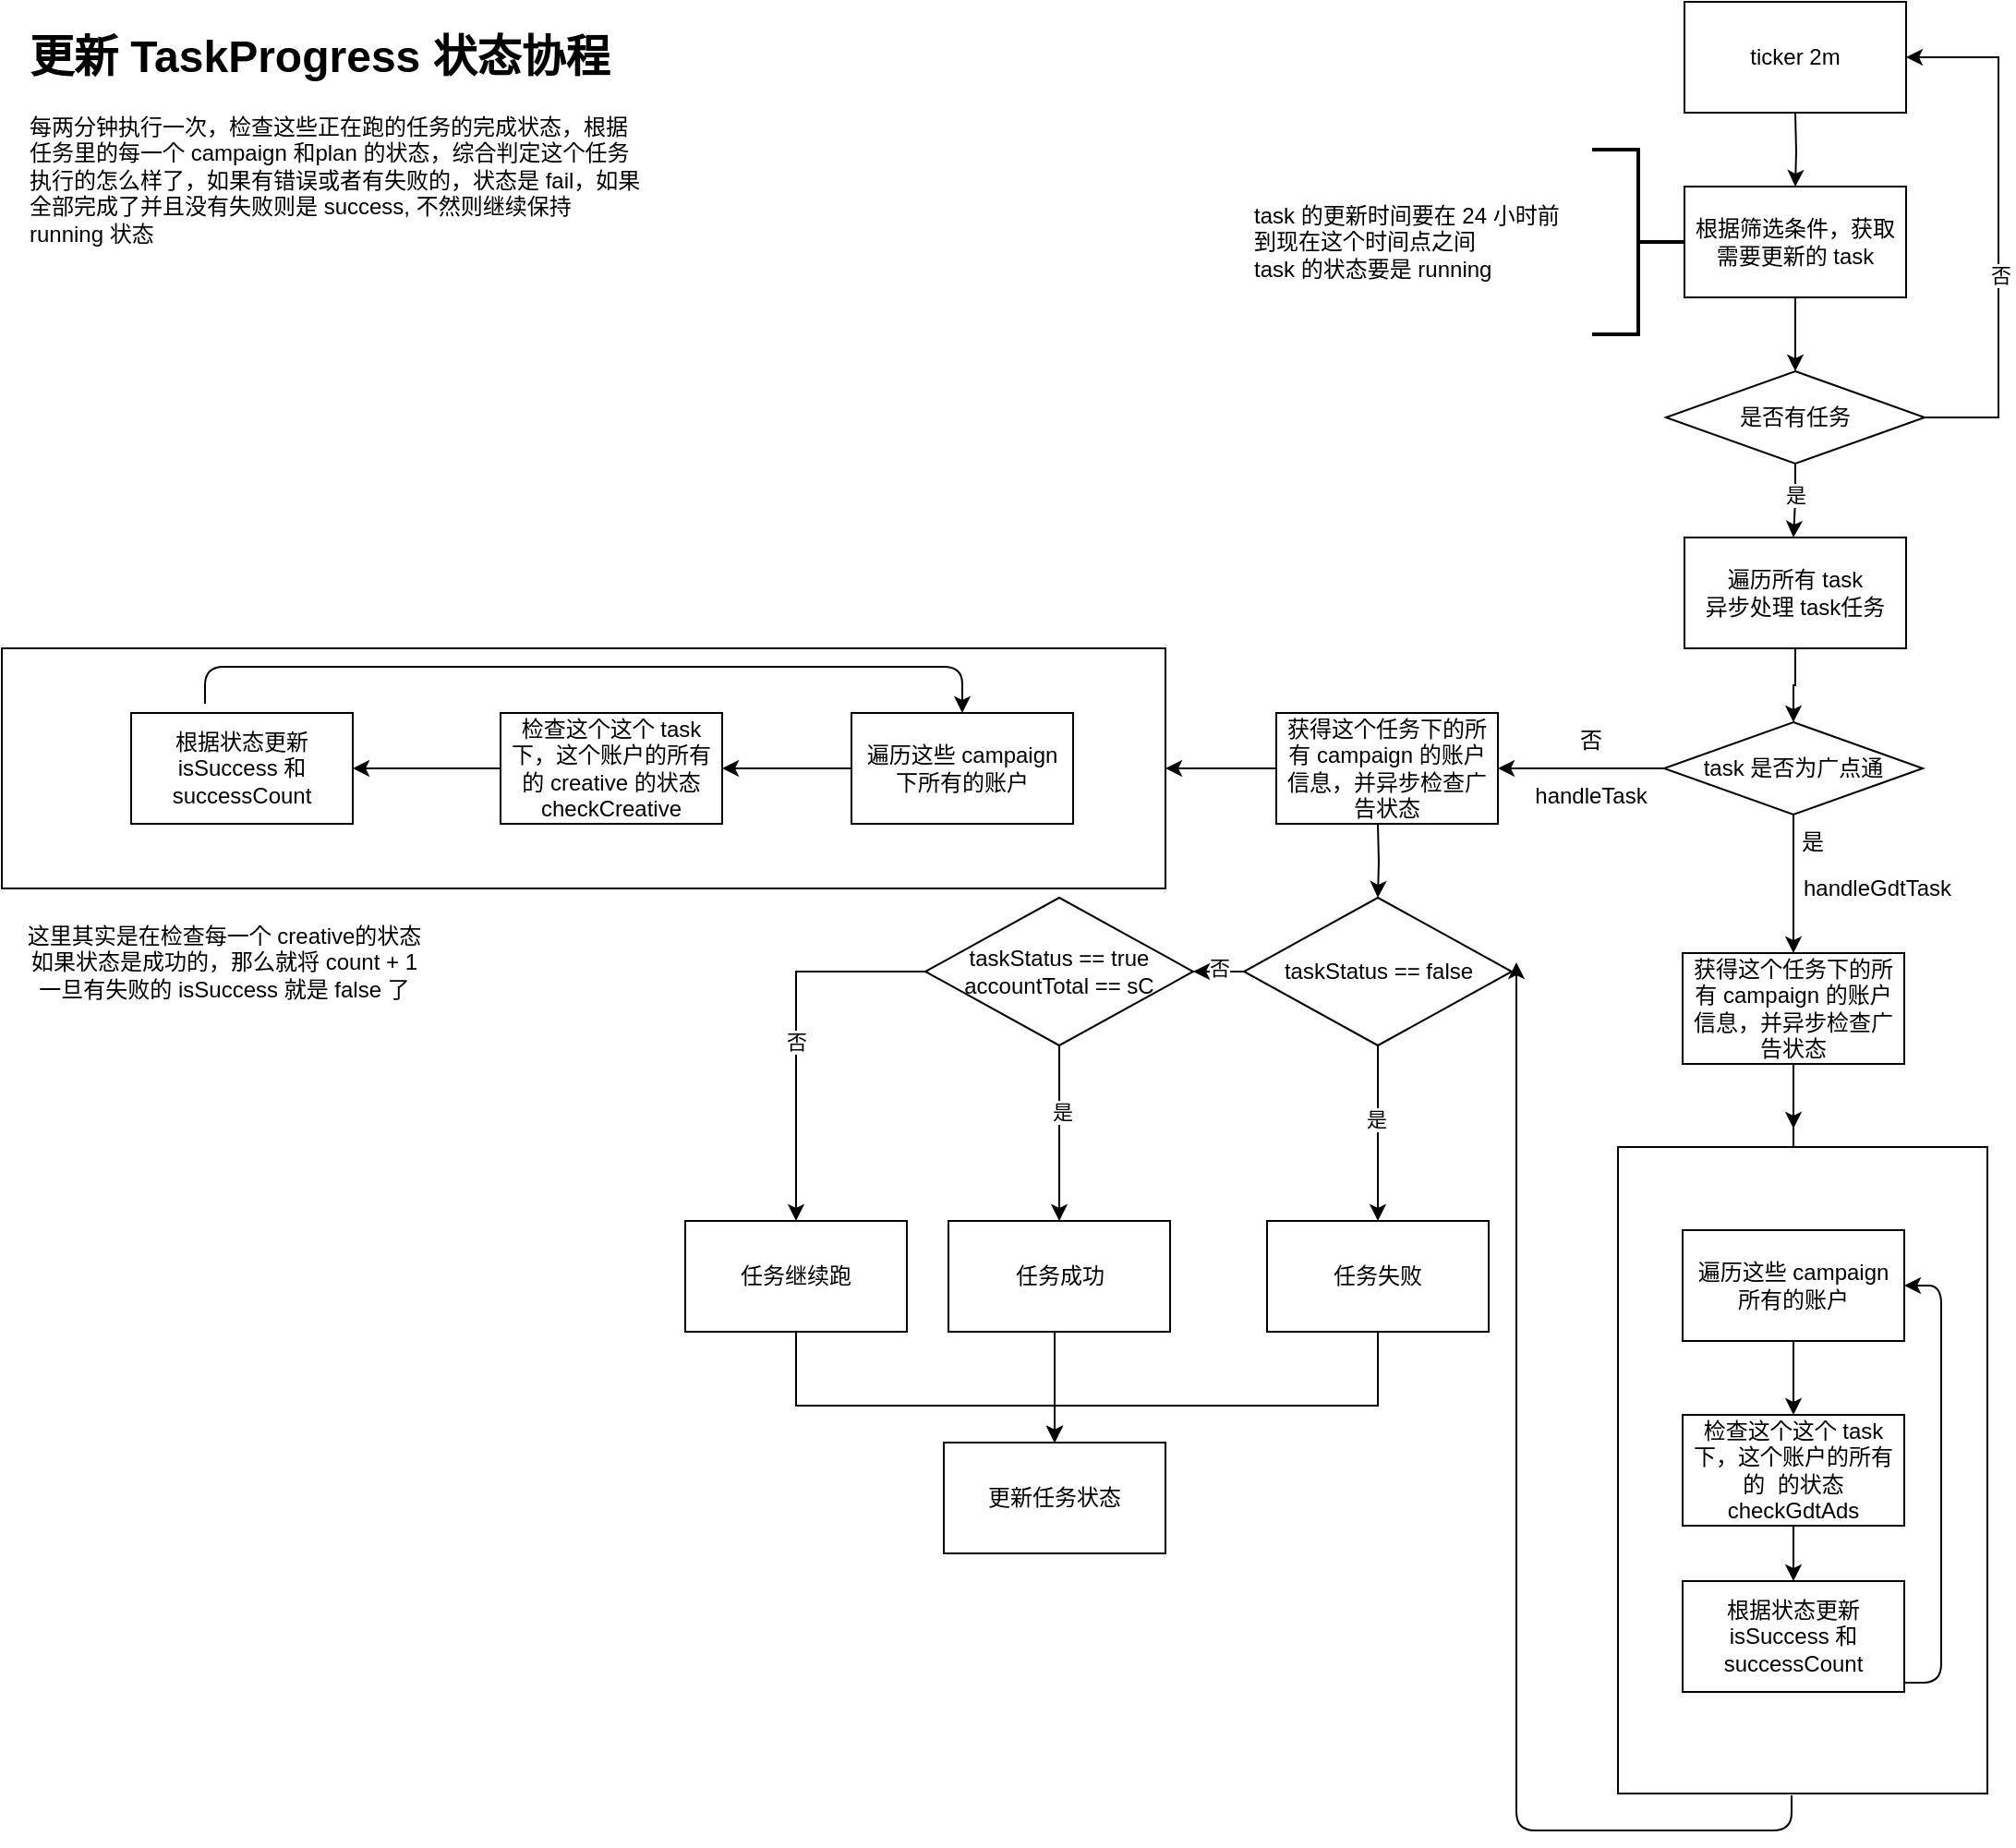 <mxfile version="14.1.8" type="device"><diagram id="R7TzGuvxQIhu6hGqFd7-" name="第 1 页"><mxGraphModel dx="1903" dy="771" grid="1" gridSize="10" guides="1" tooltips="1" connect="1" arrows="1" fold="1" page="1" pageScale="1" pageWidth="827" pageHeight="1169" math="0" shadow="0"><root><mxCell id="0"/><mxCell id="1" parent="0"/><mxCell id="VlFrNgyo4mLV5hx7PD3J-34" value="" style="edgeStyle=orthogonalEdgeStyle;rounded=0;orthogonalLoop=1;jettySize=auto;html=1;" edge="1" parent="1"><mxGeometry relative="1" as="geometry"><mxPoint x="125" y="445" as="sourcePoint"/><mxPoint x="125" y="485" as="targetPoint"/></mxGeometry></mxCell><mxCell id="VlFrNgyo4mLV5hx7PD3J-24" value="" style="rounded=0;whiteSpace=wrap;html=1;" vertex="1" parent="1"><mxGeometry x="-620" y="350" width="630" height="130" as="geometry"/></mxCell><mxCell id="VlFrNgyo4mLV5hx7PD3J-1" value="&lt;h1&gt;更新 TaskProgress 状态协程&lt;/h1&gt;&lt;p&gt;每两分钟执行一次，检查这些正在跑的任务的完成状态，根据任务里的每一个 campaign 和plan 的状态，综合判定这个任务执行的怎么样了，如果有错误或者有失败的，状态是 fail，如果全部完成了并且没有失败则是 success, 不然则继续保持 running 状态&lt;/p&gt;" style="text;html=1;strokeColor=none;fillColor=none;spacing=5;spacingTop=-20;whiteSpace=wrap;overflow=hidden;rounded=0;" vertex="1" parent="1"><mxGeometry x="-610" y="10" width="340" height="130" as="geometry"/></mxCell><mxCell id="VlFrNgyo4mLV5hx7PD3J-4" value="" style="edgeStyle=orthogonalEdgeStyle;rounded=0;orthogonalLoop=1;jettySize=auto;html=1;" edge="1" parent="1" target="VlFrNgyo4mLV5hx7PD3J-3"><mxGeometry relative="1" as="geometry"><mxPoint x="351" y="60" as="sourcePoint"/></mxGeometry></mxCell><mxCell id="VlFrNgyo4mLV5hx7PD3J-75" value="" style="edgeStyle=orthogonalEdgeStyle;rounded=0;orthogonalLoop=1;jettySize=auto;html=1;" edge="1" parent="1" source="VlFrNgyo4mLV5hx7PD3J-3" target="VlFrNgyo4mLV5hx7PD3J-72"><mxGeometry relative="1" as="geometry"/></mxCell><mxCell id="VlFrNgyo4mLV5hx7PD3J-3" value="根据筛选条件，获取需要更新的 task" style="rounded=0;whiteSpace=wrap;html=1;" vertex="1" parent="1"><mxGeometry x="291" y="100" width="120" height="60" as="geometry"/></mxCell><mxCell id="VlFrNgyo4mLV5hx7PD3J-13" value="" style="edgeStyle=orthogonalEdgeStyle;rounded=0;orthogonalLoop=1;jettySize=auto;html=1;" edge="1" parent="1" source="VlFrNgyo4mLV5hx7PD3J-11" target="VlFrNgyo4mLV5hx7PD3J-12"><mxGeometry relative="1" as="geometry"/></mxCell><mxCell id="VlFrNgyo4mLV5hx7PD3J-15" value="" style="edgeStyle=orthogonalEdgeStyle;rounded=0;orthogonalLoop=1;jettySize=auto;html=1;" edge="1" parent="1" source="VlFrNgyo4mLV5hx7PD3J-11" target="VlFrNgyo4mLV5hx7PD3J-14"><mxGeometry relative="1" as="geometry"/></mxCell><mxCell id="VlFrNgyo4mLV5hx7PD3J-11" value="task 是否为广点通" style="rhombus;whiteSpace=wrap;html=1;" vertex="1" parent="1"><mxGeometry x="280" y="390" width="140" height="50" as="geometry"/></mxCell><mxCell id="VlFrNgyo4mLV5hx7PD3J-12" value="获得这个任务下的所有 campaign 的账户信息，并异步检查广告状态" style="whiteSpace=wrap;html=1;" vertex="1" parent="1"><mxGeometry x="290" y="515" width="120" height="60" as="geometry"/></mxCell><mxCell id="VlFrNgyo4mLV5hx7PD3J-26" value="" style="edgeStyle=orthogonalEdgeStyle;rounded=0;orthogonalLoop=1;jettySize=auto;html=1;" edge="1" parent="1" source="VlFrNgyo4mLV5hx7PD3J-14"><mxGeometry relative="1" as="geometry"><mxPoint x="10" y="415" as="targetPoint"/></mxGeometry></mxCell><mxCell id="VlFrNgyo4mLV5hx7PD3J-14" value="获得这个任务下的所有 campaign 的账户信息，并异步检查广告状态" style="whiteSpace=wrap;html=1;" vertex="1" parent="1"><mxGeometry x="70" y="385" width="120" height="60" as="geometry"/></mxCell><mxCell id="VlFrNgyo4mLV5hx7PD3J-16" value="是" style="text;html=1;align=center;verticalAlign=middle;resizable=0;points=[];autosize=1;" vertex="1" parent="1"><mxGeometry x="345" y="445" width="30" height="20" as="geometry"/></mxCell><mxCell id="VlFrNgyo4mLV5hx7PD3J-17" value="否" style="text;html=1;align=center;verticalAlign=middle;resizable=0;points=[];autosize=1;" vertex="1" parent="1"><mxGeometry x="225" y="390" width="30" height="20" as="geometry"/></mxCell><mxCell id="VlFrNgyo4mLV5hx7PD3J-18" value="handleGdtTask" style="text;html=1;align=center;verticalAlign=middle;resizable=0;points=[];autosize=1;" vertex="1" parent="1"><mxGeometry x="345" y="470" width="100" height="20" as="geometry"/></mxCell><mxCell id="VlFrNgyo4mLV5hx7PD3J-19" value="handleTask" style="text;html=1;align=center;verticalAlign=middle;resizable=0;points=[];autosize=1;" vertex="1" parent="1"><mxGeometry x="200" y="420" width="80" height="20" as="geometry"/></mxCell><mxCell id="VlFrNgyo4mLV5hx7PD3J-23" value="" style="edgeStyle=orthogonalEdgeStyle;rounded=0;orthogonalLoop=1;jettySize=auto;html=1;" edge="1" parent="1" source="VlFrNgyo4mLV5hx7PD3J-20" target="VlFrNgyo4mLV5hx7PD3J-22"><mxGeometry relative="1" as="geometry"/></mxCell><mxCell id="VlFrNgyo4mLV5hx7PD3J-20" value="遍历这些 campaign&lt;br&gt;下所有的账户" style="whiteSpace=wrap;html=1;" vertex="1" parent="1"><mxGeometry x="-160" y="385" width="120" height="60" as="geometry"/></mxCell><mxCell id="VlFrNgyo4mLV5hx7PD3J-28" value="" style="edgeStyle=orthogonalEdgeStyle;rounded=0;orthogonalLoop=1;jettySize=auto;html=1;" edge="1" parent="1" source="VlFrNgyo4mLV5hx7PD3J-22" target="VlFrNgyo4mLV5hx7PD3J-27"><mxGeometry relative="1" as="geometry"/></mxCell><mxCell id="VlFrNgyo4mLV5hx7PD3J-22" value="检查这个这个 task 下，这个账户的所有的&amp;nbsp;creative 的状态&lt;br&gt;checkCreative" style="whiteSpace=wrap;html=1;" vertex="1" parent="1"><mxGeometry x="-350" y="385" width="120" height="60" as="geometry"/></mxCell><mxCell id="VlFrNgyo4mLV5hx7PD3J-27" value="根据状态更新 isSuccess 和 successCount" style="whiteSpace=wrap;html=1;" vertex="1" parent="1"><mxGeometry x="-550" y="385" width="120" height="60" as="geometry"/></mxCell><mxCell id="VlFrNgyo4mLV5hx7PD3J-32" value="" style="edgeStyle=elbowEdgeStyle;elbow=vertical;endArrow=classic;html=1;entryX=0.5;entryY=0;entryDx=0;entryDy=0;" edge="1" parent="1" target="VlFrNgyo4mLV5hx7PD3J-20"><mxGeometry width="50" height="50" relative="1" as="geometry"><mxPoint x="-510" y="380" as="sourcePoint"/><mxPoint x="-460" y="330" as="targetPoint"/><Array as="points"><mxPoint x="-300" y="360"/></Array></mxGeometry></mxCell><mxCell id="VlFrNgyo4mLV5hx7PD3J-39" value="" style="edgeStyle=orthogonalEdgeStyle;rounded=0;orthogonalLoop=1;jettySize=auto;html=1;" edge="1" parent="1" source="VlFrNgyo4mLV5hx7PD3J-35" target="VlFrNgyo4mLV5hx7PD3J-38"><mxGeometry relative="1" as="geometry"/></mxCell><mxCell id="VlFrNgyo4mLV5hx7PD3J-40" value="是" style="edgeLabel;html=1;align=center;verticalAlign=middle;resizable=0;points=[];" vertex="1" connectable="0" parent="VlFrNgyo4mLV5hx7PD3J-39"><mxGeometry x="-0.168" y="-2" relative="1" as="geometry"><mxPoint x="1" as="offset"/></mxGeometry></mxCell><mxCell id="VlFrNgyo4mLV5hx7PD3J-48" value="" style="edgeStyle=orthogonalEdgeStyle;rounded=0;orthogonalLoop=1;jettySize=auto;html=1;" edge="1" parent="1" source="VlFrNgyo4mLV5hx7PD3J-35" target="VlFrNgyo4mLV5hx7PD3J-47"><mxGeometry relative="1" as="geometry"/></mxCell><mxCell id="VlFrNgyo4mLV5hx7PD3J-49" value="否" style="edgeLabel;html=1;align=center;verticalAlign=middle;resizable=0;points=[];" vertex="1" connectable="0" parent="VlFrNgyo4mLV5hx7PD3J-48"><mxGeometry x="-0.037" y="2" relative="1" as="geometry"><mxPoint x="1" as="offset"/></mxGeometry></mxCell><mxCell id="VlFrNgyo4mLV5hx7PD3J-35" value="taskStatus == false" style="rhombus;whiteSpace=wrap;html=1;" vertex="1" parent="1"><mxGeometry x="52.5" y="485" width="145" height="80" as="geometry"/></mxCell><mxCell id="VlFrNgyo4mLV5hx7PD3J-38" value="任务失败" style="whiteSpace=wrap;html=1;" vertex="1" parent="1"><mxGeometry x="65" y="660" width="120" height="60" as="geometry"/></mxCell><mxCell id="VlFrNgyo4mLV5hx7PD3J-51" value="" style="edgeStyle=orthogonalEdgeStyle;rounded=0;orthogonalLoop=1;jettySize=auto;html=1;" edge="1" parent="1" source="VlFrNgyo4mLV5hx7PD3J-47" target="VlFrNgyo4mLV5hx7PD3J-50"><mxGeometry relative="1" as="geometry"/></mxCell><mxCell id="VlFrNgyo4mLV5hx7PD3J-52" value="是" style="edgeLabel;html=1;align=center;verticalAlign=middle;resizable=0;points=[];" vertex="1" connectable="0" parent="VlFrNgyo4mLV5hx7PD3J-51"><mxGeometry x="-0.244" y="1" relative="1" as="geometry"><mxPoint as="offset"/></mxGeometry></mxCell><mxCell id="VlFrNgyo4mLV5hx7PD3J-54" value="" style="edgeStyle=orthogonalEdgeStyle;rounded=0;orthogonalLoop=1;jettySize=auto;html=1;" edge="1" parent="1" source="VlFrNgyo4mLV5hx7PD3J-47" target="VlFrNgyo4mLV5hx7PD3J-53"><mxGeometry relative="1" as="geometry"/></mxCell><mxCell id="VlFrNgyo4mLV5hx7PD3J-55" value="否" style="edgeLabel;html=1;align=center;verticalAlign=middle;resizable=0;points=[];" vertex="1" connectable="0" parent="VlFrNgyo4mLV5hx7PD3J-54"><mxGeometry x="0.049" relative="1" as="geometry"><mxPoint as="offset"/></mxGeometry></mxCell><mxCell id="VlFrNgyo4mLV5hx7PD3J-47" value="taskStatus == true&lt;br&gt;accountTotal == sC" style="rhombus;whiteSpace=wrap;html=1;" vertex="1" parent="1"><mxGeometry x="-120" y="485" width="145" height="80" as="geometry"/></mxCell><mxCell id="VlFrNgyo4mLV5hx7PD3J-57" value="" style="edgeStyle=orthogonalEdgeStyle;rounded=0;orthogonalLoop=1;jettySize=auto;html=1;" edge="1" parent="1" source="VlFrNgyo4mLV5hx7PD3J-50" target="VlFrNgyo4mLV5hx7PD3J-56"><mxGeometry relative="1" as="geometry"><Array as="points"><mxPoint x="-50" y="740"/><mxPoint x="-50" y="740"/></Array></mxGeometry></mxCell><mxCell id="VlFrNgyo4mLV5hx7PD3J-50" value="任务成功" style="whiteSpace=wrap;html=1;" vertex="1" parent="1"><mxGeometry x="-107.5" y="660" width="120" height="60" as="geometry"/></mxCell><mxCell id="VlFrNgyo4mLV5hx7PD3J-53" value="任务继续跑" style="whiteSpace=wrap;html=1;" vertex="1" parent="1"><mxGeometry x="-250" y="660" width="120" height="60" as="geometry"/></mxCell><mxCell id="VlFrNgyo4mLV5hx7PD3J-56" value="更新任务状态" style="rounded=0;whiteSpace=wrap;html=1;" vertex="1" parent="1"><mxGeometry x="-110" y="780" width="120" height="60" as="geometry"/></mxCell><mxCell id="VlFrNgyo4mLV5hx7PD3J-58" value="" style="edgeStyle=orthogonalEdgeStyle;rounded=0;orthogonalLoop=1;jettySize=auto;html=1;exitX=0.5;exitY=1;exitDx=0;exitDy=0;entryX=0.5;entryY=0;entryDx=0;entryDy=0;" edge="1" parent="1" source="VlFrNgyo4mLV5hx7PD3J-53" target="VlFrNgyo4mLV5hx7PD3J-56"><mxGeometry relative="1" as="geometry"><mxPoint x="-37.5" y="730" as="sourcePoint"/><mxPoint x="-40" y="790" as="targetPoint"/><Array as="points"><mxPoint x="-190" y="760"/><mxPoint x="-50" y="760"/></Array></mxGeometry></mxCell><mxCell id="VlFrNgyo4mLV5hx7PD3J-59" value="" style="edgeStyle=orthogonalEdgeStyle;rounded=0;orthogonalLoop=1;jettySize=auto;html=1;exitX=0.5;exitY=1;exitDx=0;exitDy=0;entryX=0.5;entryY=0;entryDx=0;entryDy=0;" edge="1" parent="1" source="VlFrNgyo4mLV5hx7PD3J-38" target="VlFrNgyo4mLV5hx7PD3J-56"><mxGeometry relative="1" as="geometry"><mxPoint x="-37.5" y="730" as="sourcePoint"/><mxPoint x="125" y="810" as="targetPoint"/><Array as="points"><mxPoint x="125" y="760"/><mxPoint x="-50" y="760"/></Array></mxGeometry></mxCell><mxCell id="VlFrNgyo4mLV5hx7PD3J-60" value="" style="rounded=0;whiteSpace=wrap;html=1;" vertex="1" parent="1"><mxGeometry x="255" y="620" width="200" height="350" as="geometry"/></mxCell><mxCell id="VlFrNgyo4mLV5hx7PD3J-61" value="" style="edgeStyle=orthogonalEdgeStyle;rounded=0;orthogonalLoop=1;jettySize=auto;html=1;" edge="1" parent="1" source="VlFrNgyo4mLV5hx7PD3J-62" target="VlFrNgyo4mLV5hx7PD3J-64"><mxGeometry relative="1" as="geometry"/></mxCell><mxCell id="VlFrNgyo4mLV5hx7PD3J-62" value="遍历这些 campaign 所有的账户" style="whiteSpace=wrap;html=1;" vertex="1" parent="1"><mxGeometry x="290" y="665" width="120" height="60" as="geometry"/></mxCell><mxCell id="VlFrNgyo4mLV5hx7PD3J-63" value="" style="edgeStyle=orthogonalEdgeStyle;rounded=0;orthogonalLoop=1;jettySize=auto;html=1;" edge="1" parent="1" source="VlFrNgyo4mLV5hx7PD3J-64" target="VlFrNgyo4mLV5hx7PD3J-65"><mxGeometry relative="1" as="geometry"/></mxCell><mxCell id="VlFrNgyo4mLV5hx7PD3J-64" value="检查这个这个 task 下，这个账户的所有的&amp;nbsp; 的状态&lt;br&gt;checkGdtAds" style="whiteSpace=wrap;html=1;" vertex="1" parent="1"><mxGeometry x="290" y="765" width="120" height="60" as="geometry"/></mxCell><mxCell id="VlFrNgyo4mLV5hx7PD3J-65" value="根据状态更新 isSuccess 和 successCount" style="whiteSpace=wrap;html=1;" vertex="1" parent="1"><mxGeometry x="290" y="855" width="120" height="60" as="geometry"/></mxCell><mxCell id="VlFrNgyo4mLV5hx7PD3J-66" value="" style="edgeStyle=elbowEdgeStyle;elbow=vertical;endArrow=classic;html=1;" edge="1" parent="1" source="VlFrNgyo4mLV5hx7PD3J-60"><mxGeometry width="50" height="50" relative="1" as="geometry"><mxPoint x="132.5" y="645" as="sourcePoint"/><mxPoint x="350" y="610" as="targetPoint"/><Array as="points"><mxPoint x="350" y="570"/></Array></mxGeometry></mxCell><mxCell id="VlFrNgyo4mLV5hx7PD3J-67" value="" style="edgeStyle=elbowEdgeStyle;elbow=horizontal;endArrow=classic;html=1;entryX=1;entryY=0.5;entryDx=0;entryDy=0;" edge="1" parent="1" target="VlFrNgyo4mLV5hx7PD3J-62"><mxGeometry width="50" height="50" relative="1" as="geometry"><mxPoint x="410" y="910" as="sourcePoint"/><mxPoint x="460" y="860" as="targetPoint"/><Array as="points"><mxPoint x="430" y="803"/></Array></mxGeometry></mxCell><mxCell id="VlFrNgyo4mLV5hx7PD3J-68" value="" style="edgeStyle=elbowEdgeStyle;elbow=vertical;endArrow=classic;html=1;exitX=0.47;exitY=1.003;exitDx=0;exitDy=0;exitPerimeter=0;" edge="1" parent="1" source="VlFrNgyo4mLV5hx7PD3J-60"><mxGeometry width="50" height="50" relative="1" as="geometry"><mxPoint x="200" y="810" as="sourcePoint"/><mxPoint x="200" y="520" as="targetPoint"/><Array as="points"><mxPoint x="260" y="990"/><mxPoint x="270" y="990"/><mxPoint x="230" y="580"/><mxPoint x="230" y="520"/><mxPoint x="230" y="530"/><mxPoint x="230" y="520"/></Array></mxGeometry></mxCell><mxCell id="VlFrNgyo4mLV5hx7PD3J-71" value="ticker 2m" style="rounded=0;whiteSpace=wrap;html=1;" vertex="1" parent="1"><mxGeometry x="291" width="120" height="60" as="geometry"/></mxCell><mxCell id="VlFrNgyo4mLV5hx7PD3J-78" value="" style="edgeStyle=orthogonalEdgeStyle;rounded=0;orthogonalLoop=1;jettySize=auto;html=1;entryX=1;entryY=0.5;entryDx=0;entryDy=0;" edge="1" parent="1" source="VlFrNgyo4mLV5hx7PD3J-72" target="VlFrNgyo4mLV5hx7PD3J-71"><mxGeometry relative="1" as="geometry"><mxPoint x="511.0" y="245" as="targetPoint"/><Array as="points"><mxPoint x="461" y="225"/><mxPoint x="461" y="30"/></Array></mxGeometry></mxCell><mxCell id="VlFrNgyo4mLV5hx7PD3J-79" value="否" style="edgeLabel;html=1;align=center;verticalAlign=middle;resizable=0;points=[];" vertex="1" connectable="0" parent="VlFrNgyo4mLV5hx7PD3J-78"><mxGeometry x="-0.178" relative="1" as="geometry"><mxPoint x="1" as="offset"/></mxGeometry></mxCell><mxCell id="VlFrNgyo4mLV5hx7PD3J-80" value="" style="edgeStyle=orthogonalEdgeStyle;rounded=0;orthogonalLoop=1;jettySize=auto;html=1;" edge="1" parent="1" source="VlFrNgyo4mLV5hx7PD3J-72"><mxGeometry relative="1" as="geometry"><mxPoint x="350" y="290" as="targetPoint"/></mxGeometry></mxCell><mxCell id="VlFrNgyo4mLV5hx7PD3J-81" value="是" style="edgeLabel;html=1;align=center;verticalAlign=middle;resizable=0;points=[];" vertex="1" connectable="0" parent="VlFrNgyo4mLV5hx7PD3J-80"><mxGeometry x="-0.185" relative="1" as="geometry"><mxPoint as="offset"/></mxGeometry></mxCell><mxCell id="VlFrNgyo4mLV5hx7PD3J-72" value="是否有任务" style="rhombus;whiteSpace=wrap;html=1;" vertex="1" parent="1"><mxGeometry x="281" y="200" width="140" height="50" as="geometry"/></mxCell><mxCell id="VlFrNgyo4mLV5hx7PD3J-82" value="" style="strokeWidth=2;html=1;shape=mxgraph.flowchart.annotation_2;align=left;labelPosition=right;pointerEvents=1;rotation=-180;" vertex="1" parent="1"><mxGeometry x="241" y="80" width="50" height="100" as="geometry"/></mxCell><mxCell id="VlFrNgyo4mLV5hx7PD3J-83" value="task 的更新时间要在 24 小时前&lt;br&gt;到现在这个时间点之间&lt;br&gt;task 的状态要是 running" style="text;html=1;align=left;verticalAlign=middle;resizable=0;points=[];autosize=1;" vertex="1" parent="1"><mxGeometry x="56" y="105" width="180" height="50" as="geometry"/></mxCell><mxCell id="VlFrNgyo4mLV5hx7PD3J-85" style="edgeStyle=orthogonalEdgeStyle;rounded=0;orthogonalLoop=1;jettySize=auto;html=1;entryX=0.5;entryY=0;entryDx=0;entryDy=0;" edge="1" parent="1" source="VlFrNgyo4mLV5hx7PD3J-84" target="VlFrNgyo4mLV5hx7PD3J-11"><mxGeometry relative="1" as="geometry"/></mxCell><mxCell id="VlFrNgyo4mLV5hx7PD3J-84" value="遍历所有 task&lt;br&gt;异步处理 task任务" style="rounded=0;whiteSpace=wrap;html=1;" vertex="1" parent="1"><mxGeometry x="291" y="290" width="120" height="60" as="geometry"/></mxCell><mxCell id="VlFrNgyo4mLV5hx7PD3J-86" value="这里其实是在检查每一个 creative的状态&lt;br&gt;如果状态是成功的，那么就将 count + 1&lt;br&gt;一旦有失败的 isSuccess 就是 false 了" style="text;html=1;align=center;verticalAlign=middle;resizable=0;points=[];autosize=1;" vertex="1" parent="1"><mxGeometry x="-615" y="495" width="230" height="50" as="geometry"/></mxCell></root></mxGraphModel></diagram></mxfile>